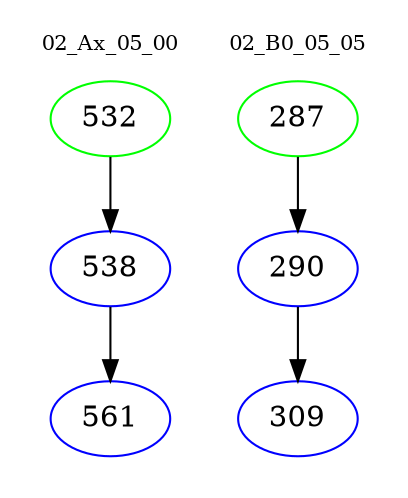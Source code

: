 digraph{
subgraph cluster_0 {
color = white
label = "02_Ax_05_00";
fontsize=10;
T0_532 [label="532", color="green"]
T0_532 -> T0_538 [color="black"]
T0_538 [label="538", color="blue"]
T0_538 -> T0_561 [color="black"]
T0_561 [label="561", color="blue"]
}
subgraph cluster_1 {
color = white
label = "02_B0_05_05";
fontsize=10;
T1_287 [label="287", color="green"]
T1_287 -> T1_290 [color="black"]
T1_290 [label="290", color="blue"]
T1_290 -> T1_309 [color="black"]
T1_309 [label="309", color="blue"]
}
}
